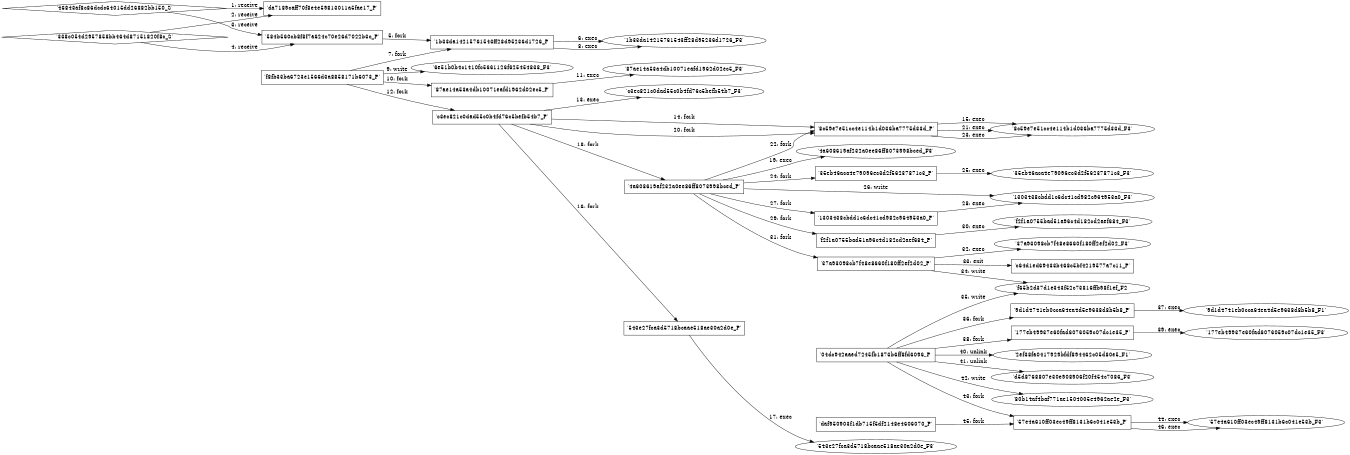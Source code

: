 digraph "D:\Learning\Paper\apt\基于CTI的攻击预警\Dataset\攻击图\ASGfromALLCTI\New Ransomware Variant Nyetya Compromises Systems Worldwide.dot" {
rankdir="LR"
size="9"
fixedsize="false"
splines="true"
nodesep=0.3
ranksep=0
fontsize=10
overlap="scalexy"
engine= "neato"
	"'da7189caff70f8e4e59813011a5fae17_P'" [node_type=Process shape=box]
	"'46843af8c86dcdc64015dd26882bb150_S'" [node_type=Socket shape=diamond]
	"'46843af8c86dcdc64015dd26882bb150_S'" -> "'da7189caff70f8e4e59813011a5fae17_P'" [label="1: receive"]
	"'da7189caff70f8e4e59813011a5fae17_P'" [node_type=Process shape=box]
	"'338c054d2957858bb464d87151820f8c_S'" [node_type=Socket shape=diamond]
	"'338c054d2957858bb464d87151820f8c_S'" -> "'da7189caff70f8e4e59813011a5fae17_P'" [label="2: receive"]
	"'584b560cb8f8f7a624c70e26d7022b3c_P'" [node_type=Process shape=box]
	"'46843af8c86dcdc64015dd26882bb150_S'" [node_type=Socket shape=diamond]
	"'46843af8c86dcdc64015dd26882bb150_S'" -> "'584b560cb8f8f7a624c70e26d7022b3c_P'" [label="3: receive"]
	"'584b560cb8f8f7a624c70e26d7022b3c_P'" [node_type=Process shape=box]
	"'338c054d2957858bb464d87151820f8c_S'" [node_type=Socket shape=diamond]
	"'338c054d2957858bb464d87151820f8c_S'" -> "'584b560cb8f8f7a624c70e26d7022b3c_P'" [label="4: receive"]
	"'584b560cb8f8f7a624c70e26d7022b3c_P'" [node_type=Process shape=box]
	"'1b33da14215761543ff28d95236d1726_P'" [node_type=Process shape=box]
	"'584b560cb8f8f7a624c70e26d7022b3c_P'" -> "'1b33da14215761543ff28d95236d1726_P'" [label="5: fork"]
	"'1b33da14215761543ff28d95236d1726_P'" [node_type=Process shape=box]
	"'1b33da14215761543ff28d95236d1726_F3'" [node_type=File shape=ellipse]
	"'1b33da14215761543ff28d95236d1726_P'" -> "'1b33da14215761543ff28d95236d1726_F3'" [label="6: exec"]
	"'f8fb33ba6723e1566d3a8858171b6073_P'" [node_type=Process shape=box]
	"'1b33da14215761543ff28d95236d1726_P'" [node_type=Process shape=box]
	"'f8fb33ba6723e1566d3a8858171b6073_P'" -> "'1b33da14215761543ff28d95236d1726_P'" [label="7: fork"]
	"'1b33da14215761543ff28d95236d1726_P'" [node_type=Process shape=box]
	"'1b33da14215761543ff28d95236d1726_F3'" [node_type=File shape=ellipse]
	"'1b33da14215761543ff28d95236d1726_P'" -> "'1b33da14215761543ff28d95236d1726_F3'" [label="8: exec"]
	"'6e51b0b4c1410fc5661126f625454838_F3'" [node_type=file shape=ellipse]
	"'f8fb33ba6723e1566d3a8858171b6073_P'" [node_type=Process shape=box]
	"'f8fb33ba6723e1566d3a8858171b6073_P'" -> "'6e51b0b4c1410fc5661126f625454838_F3'" [label="9: write"]
	"'f8fb33ba6723e1566d3a8858171b6073_P'" [node_type=Process shape=box]
	"'87ae14a53a4db10071eafd1962d02ec5_P'" [node_type=Process shape=box]
	"'f8fb33ba6723e1566d3a8858171b6073_P'" -> "'87ae14a53a4db10071eafd1962d02ec5_P'" [label="10: fork"]
	"'87ae14a53a4db10071eafd1962d02ec5_P'" [node_type=Process shape=box]
	"'87ae14a53a4db10071eafd1962d02ec5_F3'" [node_type=File shape=ellipse]
	"'87ae14a53a4db10071eafd1962d02ec5_P'" -> "'87ae14a53a4db10071eafd1962d02ec5_F3'" [label="11: exec"]
	"'f8fb33ba6723e1566d3a8858171b6073_P'" [node_type=Process shape=box]
	"'c3ec821c0dad55c0b4fd76c5befb54b7_P'" [node_type=Process shape=box]
	"'f8fb33ba6723e1566d3a8858171b6073_P'" -> "'c3ec821c0dad55c0b4fd76c5befb54b7_P'" [label="12: fork"]
	"'c3ec821c0dad55c0b4fd76c5befb54b7_P'" [node_type=Process shape=box]
	"'c3ec821c0dad55c0b4fd76c5befb54b7_F3'" [node_type=File shape=ellipse]
	"'c3ec821c0dad55c0b4fd76c5befb54b7_P'" -> "'c3ec821c0dad55c0b4fd76c5befb54b7_F3'" [label="13: exec"]
	"'c3ec821c0dad55c0b4fd76c5befb54b7_P'" [node_type=Process shape=box]
	"'8c59e7e51cc4e114b1d036ba7775d33d_P'" [node_type=Process shape=box]
	"'c3ec821c0dad55c0b4fd76c5befb54b7_P'" -> "'8c59e7e51cc4e114b1d036ba7775d33d_P'" [label="14: fork"]
	"'8c59e7e51cc4e114b1d036ba7775d33d_P'" [node_type=Process shape=box]
	"'8c59e7e51cc4e114b1d036ba7775d33d_F3'" [node_type=File shape=ellipse]
	"'8c59e7e51cc4e114b1d036ba7775d33d_P'" -> "'8c59e7e51cc4e114b1d036ba7775d33d_F3'" [label="15: exec"]
	"'c3ec821c0dad55c0b4fd76c5befb54b7_P'" [node_type=Process shape=box]
	"'543e27fca3d5718bcaae518ae30a2d0e_P'" [node_type=Process shape=box]
	"'c3ec821c0dad55c0b4fd76c5befb54b7_P'" -> "'543e27fca3d5718bcaae518ae30a2d0e_P'" [label="16: fork"]
	"'543e27fca3d5718bcaae518ae30a2d0e_P'" [node_type=Process shape=box]
	"'543e27fca3d5718bcaae518ae30a2d0e_F3'" [node_type=File shape=ellipse]
	"'543e27fca3d5718bcaae518ae30a2d0e_P'" -> "'543e27fca3d5718bcaae518ae30a2d0e_F3'" [label="17: exec"]
	"'c3ec821c0dad55c0b4fd76c5befb54b7_P'" [node_type=Process shape=box]
	"'4a608619af232a0ee86ff8073998bced_P'" [node_type=Process shape=box]
	"'c3ec821c0dad55c0b4fd76c5befb54b7_P'" -> "'4a608619af232a0ee86ff8073998bced_P'" [label="18: fork"]
	"'4a608619af232a0ee86ff8073998bced_P'" [node_type=Process shape=box]
	"'4a608619af232a0ee86ff8073998bced_F3'" [node_type=File shape=ellipse]
	"'4a608619af232a0ee86ff8073998bced_P'" -> "'4a608619af232a0ee86ff8073998bced_F3'" [label="19: exec"]
	"'c3ec821c0dad55c0b4fd76c5befb54b7_P'" [node_type=Process shape=box]
	"'8c59e7e51cc4e114b1d036ba7775d33d_P'" [node_type=Process shape=box]
	"'c3ec821c0dad55c0b4fd76c5befb54b7_P'" -> "'8c59e7e51cc4e114b1d036ba7775d33d_P'" [label="20: fork"]
	"'8c59e7e51cc4e114b1d036ba7775d33d_P'" [node_type=Process shape=box]
	"'8c59e7e51cc4e114b1d036ba7775d33d_F3'" [node_type=File shape=ellipse]
	"'8c59e7e51cc4e114b1d036ba7775d33d_P'" -> "'8c59e7e51cc4e114b1d036ba7775d33d_F3'" [label="21: exec"]
	"'4a608619af232a0ee86ff8073998bced_P'" [node_type=Process shape=box]
	"'8c59e7e51cc4e114b1d036ba7775d33d_P'" [node_type=Process shape=box]
	"'4a608619af232a0ee86ff8073998bced_P'" -> "'8c59e7e51cc4e114b1d036ba7775d33d_P'" [label="22: fork"]
	"'8c59e7e51cc4e114b1d036ba7775d33d_P'" [node_type=Process shape=box]
	"'8c59e7e51cc4e114b1d036ba7775d33d_F3'" [node_type=File shape=ellipse]
	"'8c59e7e51cc4e114b1d036ba7775d33d_P'" -> "'8c59e7e51cc4e114b1d036ba7775d33d_F3'" [label="23: exec"]
	"'4a608619af232a0ee86ff8073998bced_P'" [node_type=Process shape=box]
	"'35eb46aca4e79096ec3d2f56237871c3_P'" [node_type=Process shape=box]
	"'4a608619af232a0ee86ff8073998bced_P'" -> "'35eb46aca4e79096ec3d2f56237871c3_P'" [label="24: fork"]
	"'35eb46aca4e79096ec3d2f56237871c3_P'" [node_type=Process shape=box]
	"'35eb46aca4e79096ec3d2f56237871c3_F3'" [node_type=File shape=ellipse]
	"'35eb46aca4e79096ec3d2f56237871c3_P'" -> "'35eb46aca4e79096ec3d2f56237871c3_F3'" [label="25: exec"]
	"'1303438cbdd1c6dc41cd982c964953a0_F3'" [node_type=file shape=ellipse]
	"'4a608619af232a0ee86ff8073998bced_P'" [node_type=Process shape=box]
	"'4a608619af232a0ee86ff8073998bced_P'" -> "'1303438cbdd1c6dc41cd982c964953a0_F3'" [label="26: write"]
	"'4a608619af232a0ee86ff8073998bced_P'" [node_type=Process shape=box]
	"'1303438cbdd1c6dc41cd982c964953a0_P'" [node_type=Process shape=box]
	"'4a608619af232a0ee86ff8073998bced_P'" -> "'1303438cbdd1c6dc41cd982c964953a0_P'" [label="27: fork"]
	"'1303438cbdd1c6dc41cd982c964953a0_P'" [node_type=Process shape=box]
	"'1303438cbdd1c6dc41cd982c964953a0_F3'" [node_type=File shape=ellipse]
	"'1303438cbdd1c6dc41cd982c964953a0_P'" -> "'1303438cbdd1c6dc41cd982c964953a0_F3'" [label="28: exec"]
	"'4a608619af232a0ee86ff8073998bced_P'" [node_type=Process shape=box]
	"'f2f1a0755bad51a96c4d182cd2aef684_P'" [node_type=Process shape=box]
	"'4a608619af232a0ee86ff8073998bced_P'" -> "'f2f1a0755bad51a96c4d182cd2aef684_P'" [label="29: fork"]
	"'f2f1a0755bad51a96c4d182cd2aef684_P'" [node_type=Process shape=box]
	"'f2f1a0755bad51a96c4d182cd2aef684_F3'" [node_type=File shape=ellipse]
	"'f2f1a0755bad51a96c4d182cd2aef684_P'" -> "'f2f1a0755bad51a96c4d182cd2aef684_F3'" [label="30: exec"]
	"'4a608619af232a0ee86ff8073998bced_P'" [node_type=Process shape=box]
	"'37a93098cb7f48e8660f180ff2ef2d02_P'" [node_type=Process shape=box]
	"'4a608619af232a0ee86ff8073998bced_P'" -> "'37a93098cb7f48e8660f180ff2ef2d02_P'" [label="31: fork"]
	"'37a93098cb7f48e8660f180ff2ef2d02_P'" [node_type=Process shape=box]
	"'37a93098cb7f48e8660f180ff2ef2d02_F3'" [node_type=File shape=ellipse]
	"'37a93098cb7f48e8660f180ff2ef2d02_P'" -> "'37a93098cb7f48e8660f180ff2ef2d02_F3'" [label="32: exec"]
	"'37a93098cb7f48e8660f180ff2ef2d02_P'" [node_type=Process shape=box]
	"'c64d1ed69433b468c5bf4219577a7c11_P'" [node_type=Process shape=box]
	"'37a93098cb7f48e8660f180ff2ef2d02_P'" -> "'c64d1ed69433b468c5bf4219577a7c11_P'" [label="33: exit"]
	"'f65b2d37d1e343f52c73816ffb98f1ef_F2'" [node_type=file shape=ellipse]
	"'37a93098cb7f48e8660f180ff2ef2d02_P'" [node_type=Process shape=box]
	"'37a93098cb7f48e8660f180ff2ef2d02_P'" -> "'f65b2d37d1e343f52c73816ffb98f1ef_F2'" [label="34: write"]
	"'f65b2d37d1e343f52c73816ffb98f1ef_F2'" [node_type=file shape=ellipse]
	"'04dc942aaed7245fb1873b6ff8fd6096_P'" [node_type=Process shape=box]
	"'04dc942aaed7245fb1873b6ff8fd6096_P'" -> "'f65b2d37d1e343f52c73816ffb98f1ef_F2'" [label="35: write"]
	"'04dc942aaed7245fb1873b6ff8fd6096_P'" [node_type=Process shape=box]
	"'9d1d4741eb0cca64ea4d5e9638d8b5b8_P'" [node_type=Process shape=box]
	"'04dc942aaed7245fb1873b6ff8fd6096_P'" -> "'9d1d4741eb0cca64ea4d5e9638d8b5b8_P'" [label="36: fork"]
	"'9d1d4741eb0cca64ea4d5e9638d8b5b8_P'" [node_type=Process shape=box]
	"'9d1d4741eb0cca64ea4d5e9638d8b5b8_F1'" [node_type=File shape=ellipse]
	"'9d1d4741eb0cca64ea4d5e9638d8b5b8_P'" -> "'9d1d4741eb0cca64ea4d5e9638d8b5b8_F1'" [label="37: exec"]
	"'04dc942aaed7245fb1873b6ff8fd6096_P'" [node_type=Process shape=box]
	"'177eb49937e60fad6076059c07dc1e35_P'" [node_type=Process shape=box]
	"'04dc942aaed7245fb1873b6ff8fd6096_P'" -> "'177eb49937e60fad6076059c07dc1e35_P'" [label="38: fork"]
	"'177eb49937e60fad6076059c07dc1e35_P'" [node_type=Process shape=box]
	"'177eb49937e60fad6076059c07dc1e35_F3'" [node_type=File shape=ellipse]
	"'177eb49937e60fad6076059c07dc1e35_P'" -> "'177eb49937e60fad6076059c07dc1e35_F3'" [label="39: exec"]
	"'2ef38fa0417929bfdf894462c05d80e5_F1'" [node_type=file shape=ellipse]
	"'04dc942aaed7245fb1873b6ff8fd6096_P'" [node_type=Process shape=box]
	"'04dc942aaed7245fb1873b6ff8fd6096_P'" -> "'2ef38fa0417929bfdf894462c05d80e5_F1'" [label="40: unlink"]
	"'d5d8768807e30e908906f20f454c7086_F3'" [node_type=file shape=ellipse]
	"'04dc942aaed7245fb1873b6ff8fd6096_P'" [node_type=Process shape=box]
	"'04dc942aaed7245fb1873b6ff8fd6096_P'" -> "'d5d8768807e30e908906f20f454c7086_F3'" [label="41: unlink"]
	"'80b14af4baf771ae1504005e4962ae2e_F3'" [node_type=file shape=ellipse]
	"'04dc942aaed7245fb1873b6ff8fd6096_P'" [node_type=Process shape=box]
	"'04dc942aaed7245fb1873b6ff8fd6096_P'" -> "'80b14af4baf771ae1504005e4962ae2e_F3'" [label="42: write"]
	"'04dc942aaed7245fb1873b6ff8fd6096_P'" [node_type=Process shape=box]
	"'57e4a610ff03ec49ff8131b6c041e53b_P'" [node_type=Process shape=box]
	"'04dc942aaed7245fb1873b6ff8fd6096_P'" -> "'57e4a610ff03ec49ff8131b6c041e53b_P'" [label="43: fork"]
	"'57e4a610ff03ec49ff8131b6c041e53b_P'" [node_type=Process shape=box]
	"'57e4a610ff03ec49ff8131b6c041e53b_F3'" [node_type=File shape=ellipse]
	"'57e4a610ff03ec49ff8131b6c041e53b_P'" -> "'57e4a610ff03ec49ff8131b6c041e53b_F3'" [label="44: exec"]
	"'daf950903f1db715f5df2148e4606070_P'" [node_type=Process shape=box]
	"'57e4a610ff03ec49ff8131b6c041e53b_P'" [node_type=Process shape=box]
	"'daf950903f1db715f5df2148e4606070_P'" -> "'57e4a610ff03ec49ff8131b6c041e53b_P'" [label="45: fork"]
	"'57e4a610ff03ec49ff8131b6c041e53b_P'" [node_type=Process shape=box]
	"'57e4a610ff03ec49ff8131b6c041e53b_F3'" [node_type=File shape=ellipse]
	"'57e4a610ff03ec49ff8131b6c041e53b_P'" -> "'57e4a610ff03ec49ff8131b6c041e53b_F3'" [label="46: exec"]
}
